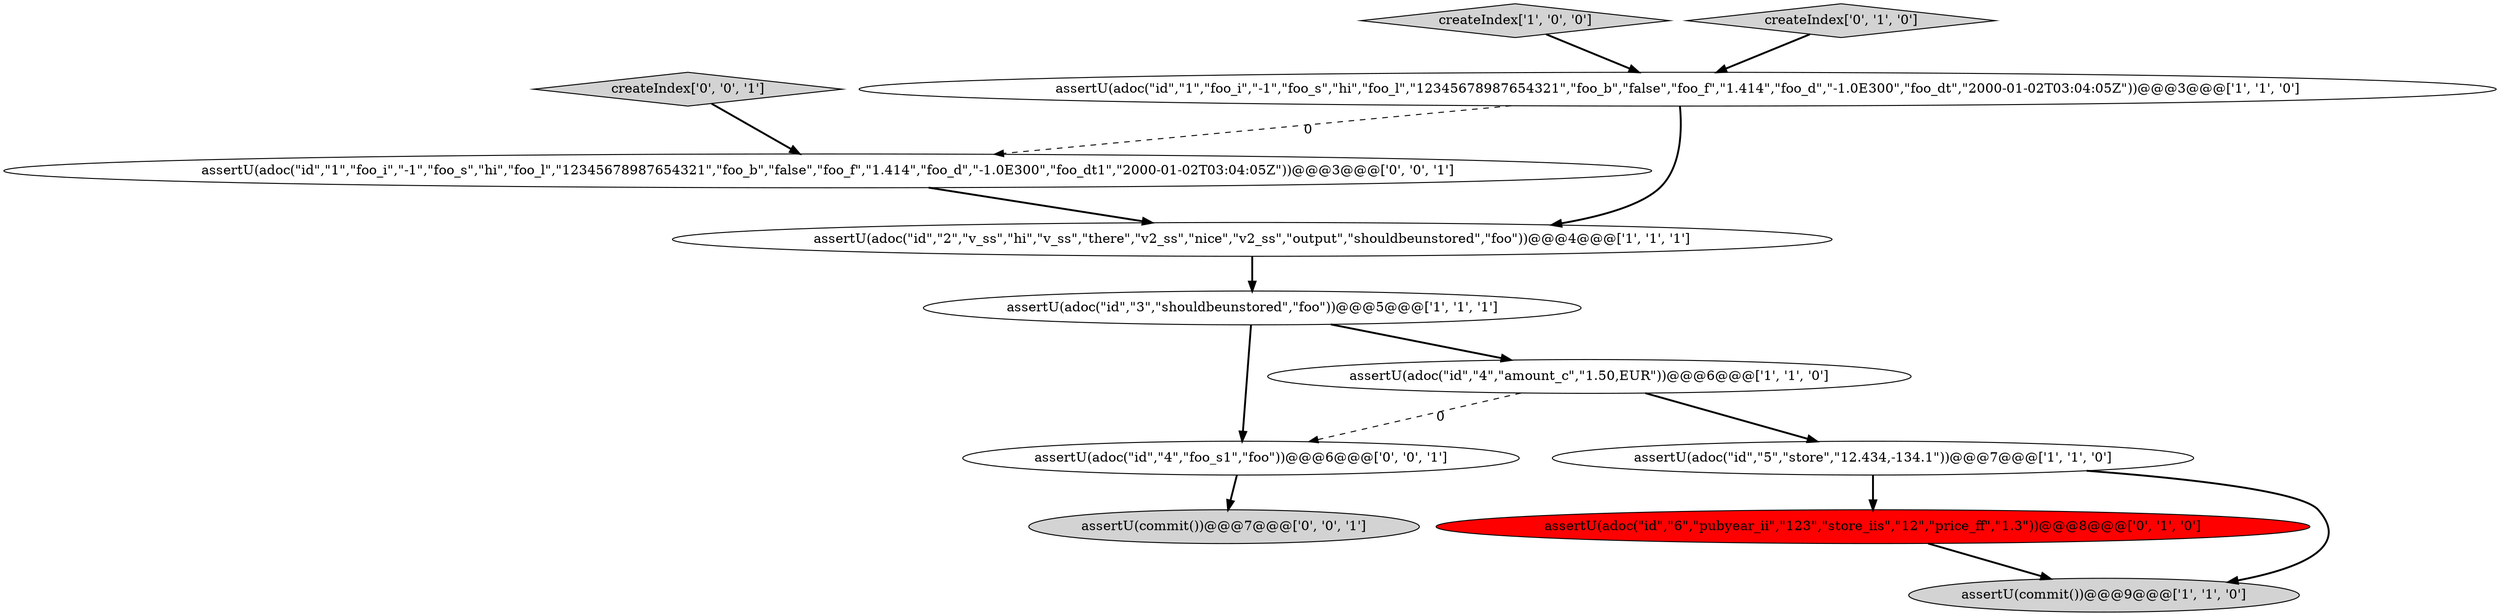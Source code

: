 digraph {
8 [style = filled, label = "assertU(adoc(\"id\",\"6\",\"pubyear_ii\",\"123\",\"store_iis\",\"12\",\"price_ff\",\"1.3\"))@@@8@@@['0', '1', '0']", fillcolor = red, shape = ellipse image = "AAA1AAABBB2BBB"];
3 [style = filled, label = "assertU(adoc(\"id\",\"3\",\"shouldbeunstored\",\"foo\"))@@@5@@@['1', '1', '1']", fillcolor = white, shape = ellipse image = "AAA0AAABBB1BBB"];
4 [style = filled, label = "assertU(adoc(\"id\",\"1\",\"foo_i\",\"-1\",\"foo_s\",\"hi\",\"foo_l\",\"12345678987654321\",\"foo_b\",\"false\",\"foo_f\",\"1.414\",\"foo_d\",\"-1.0E300\",\"foo_dt\",\"2000-01-02T03:04:05Z\"))@@@3@@@['1', '1', '0']", fillcolor = white, shape = ellipse image = "AAA0AAABBB1BBB"];
9 [style = filled, label = "createIndex['0', '0', '1']", fillcolor = lightgray, shape = diamond image = "AAA0AAABBB3BBB"];
12 [style = filled, label = "assertU(commit())@@@7@@@['0', '0', '1']", fillcolor = lightgray, shape = ellipse image = "AAA0AAABBB3BBB"];
0 [style = filled, label = "assertU(adoc(\"id\",\"5\",\"store\",\"12.434,-134.1\"))@@@7@@@['1', '1', '0']", fillcolor = white, shape = ellipse image = "AAA0AAABBB1BBB"];
6 [style = filled, label = "assertU(commit())@@@9@@@['1', '1', '0']", fillcolor = lightgray, shape = ellipse image = "AAA0AAABBB1BBB"];
2 [style = filled, label = "assertU(adoc(\"id\",\"2\",\"v_ss\",\"hi\",\"v_ss\",\"there\",\"v2_ss\",\"nice\",\"v2_ss\",\"output\",\"shouldbeunstored\",\"foo\"))@@@4@@@['1', '1', '1']", fillcolor = white, shape = ellipse image = "AAA0AAABBB1BBB"];
10 [style = filled, label = "assertU(adoc(\"id\",\"4\",\"foo_s1\",\"foo\"))@@@6@@@['0', '0', '1']", fillcolor = white, shape = ellipse image = "AAA0AAABBB3BBB"];
1 [style = filled, label = "assertU(adoc(\"id\",\"4\",\"amount_c\",\"1.50,EUR\"))@@@6@@@['1', '1', '0']", fillcolor = white, shape = ellipse image = "AAA0AAABBB1BBB"];
5 [style = filled, label = "createIndex['1', '0', '0']", fillcolor = lightgray, shape = diamond image = "AAA0AAABBB1BBB"];
11 [style = filled, label = "assertU(adoc(\"id\",\"1\",\"foo_i\",\"-1\",\"foo_s\",\"hi\",\"foo_l\",\"12345678987654321\",\"foo_b\",\"false\",\"foo_f\",\"1.414\",\"foo_d\",\"-1.0E300\",\"foo_dt1\",\"2000-01-02T03:04:05Z\"))@@@3@@@['0', '0', '1']", fillcolor = white, shape = ellipse image = "AAA0AAABBB3BBB"];
7 [style = filled, label = "createIndex['0', '1', '0']", fillcolor = lightgray, shape = diamond image = "AAA0AAABBB2BBB"];
3->10 [style = bold, label=""];
8->6 [style = bold, label=""];
4->2 [style = bold, label=""];
1->0 [style = bold, label=""];
7->4 [style = bold, label=""];
9->11 [style = bold, label=""];
3->1 [style = bold, label=""];
4->11 [style = dashed, label="0"];
1->10 [style = dashed, label="0"];
0->6 [style = bold, label=""];
10->12 [style = bold, label=""];
11->2 [style = bold, label=""];
5->4 [style = bold, label=""];
2->3 [style = bold, label=""];
0->8 [style = bold, label=""];
}
